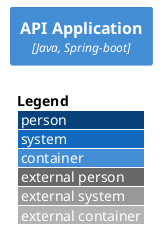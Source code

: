 {
  "sha1": "oigv8sy52znvl67tiwj9b3dmvrogu87",
  "insertion": {
    "when": "2024-06-04T17:28:39.929Z",
    "url": "https://forum.plantuml.net/10378/c4-standard-library-usage-broken-since-1-2019-5",
    "user": "plantuml@gmail.com"
  }
}
@startuml
!include <c4/C4_Container>

LAYOUT_WITH_LEGEND()

Container(api_app, "API Application", "Java, Spring-boot")
@enduml

